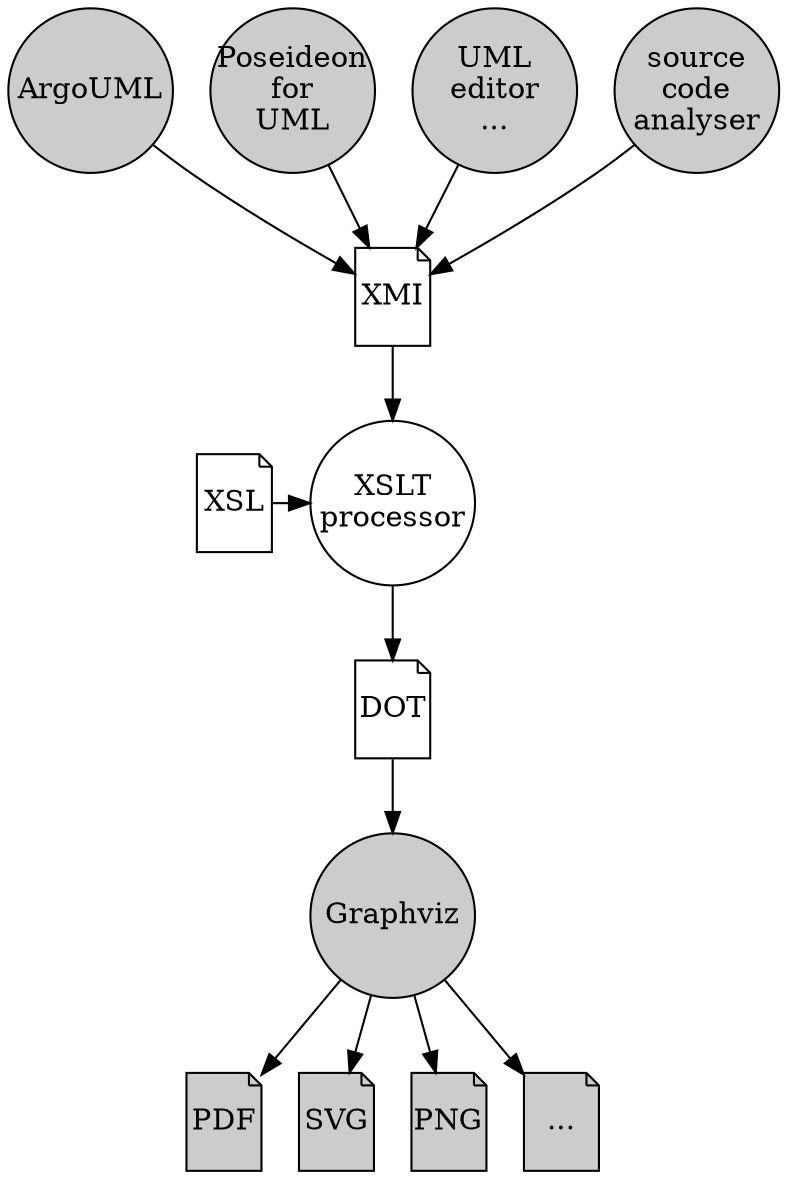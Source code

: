 digraph "flowchart" {
	node [width=1.1 height=1.1 fixedsize=true ]
	xmi [shape="note" label="XMI" width=.5 height=.65 ]
	dot [shape="note" label="DOT" width=.5 height=.65 ]
	xsl [shape="note" label="XSL" width=.5 height=.65 ]
	pdf [shape="note" label="PDF" width=.5 height=.65 style=filled fillcolor="#cccccc" ]
	svg [shape="note" label="SVG" width=.5 height=.65 style=filled fillcolor="#cccccc" ]
	png [shape="note" label="PNG" width=.5 height=.65 style=filled fillcolor="#cccccc" ]
	misc [shape="note" label="..." width=.5 height=.65 style=filled fillcolor="#cccccc" ]
	xslt [label="XSLT\nprocessor" ]
	graphviz [label="Graphviz" style=filled fillcolor="#cccccc" ]
	argouml [label="ArgoUML" style=filled fillcolor="#cccccc" ]
	poseideon [label="Poseideon\nfor\nUML" style=filled fillcolor="#cccccc" ]
	other [label="UML\neditor\n..." style=filled fillcolor="#cccccc" ]
	source [label="source\ncode\nanalyser" style=filled fillcolor="#cccccc" ]
	argouml -> xmi
	poseideon -> xmi
	other -> xmi
	source -> xmi
	xmi -> xslt
	xsl -> xslt
	xslt -> dot
	dot -> graphviz
	graphviz -> pdf
	graphviz -> svg
	graphviz -> png
	graphviz -> misc

	{rank=same xsl xslt }
}
